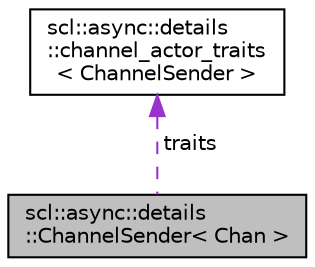 digraph "scl::async::details::ChannelSender&lt; Chan &gt;"
{
  edge [fontname="Helvetica",fontsize="10",labelfontname="Helvetica",labelfontsize="10"];
  node [fontname="Helvetica",fontsize="10",shape=record];
  Node1 [label="scl::async::details\l::ChannelSender\< Chan \>",height=0.2,width=0.4,color="black", fillcolor="grey75", style="filled", fontcolor="black"];
  Node2 -> Node1 [dir="back",color="darkorchid3",fontsize="10",style="dashed",label=" traits" ,fontname="Helvetica"];
  Node2 [label="scl::async::details\l::channel_actor_traits\l\< ChannelSender \>",height=0.2,width=0.4,color="black", fillcolor="white", style="filled",URL="$structscl_1_1async_1_1details_1_1channel__actor__traits.html"];
}
